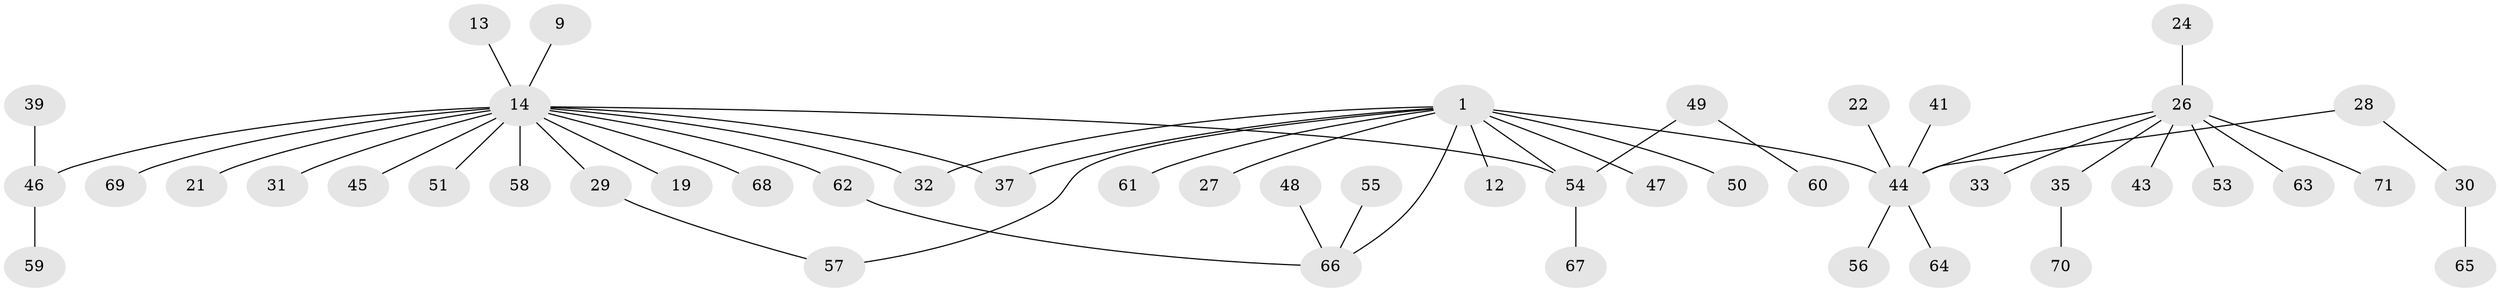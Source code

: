 // original degree distribution, {12: 0.014084507042253521, 3: 0.056338028169014086, 11: 0.014084507042253521, 6: 0.014084507042253521, 1: 0.5352112676056338, 2: 0.29577464788732394, 8: 0.04225352112676056, 5: 0.014084507042253521, 4: 0.014084507042253521}
// Generated by graph-tools (version 1.1) at 2025/50/03/04/25 21:50:30]
// undirected, 49 vertices, 52 edges
graph export_dot {
graph [start="1"]
  node [color=gray90,style=filled];
  1;
  9;
  12;
  13;
  14 [super="+10+5+7"];
  19;
  21;
  22;
  24;
  26 [super="+23"];
  27;
  28;
  29;
  30;
  31;
  32 [super="+2"];
  33;
  35;
  37 [super="+17"];
  39;
  41;
  43;
  44 [super="+8"];
  45;
  46 [super="+18"];
  47;
  48;
  49;
  50;
  51;
  53;
  54 [super="+38+6+25"];
  55;
  56;
  57;
  58 [super="+52"];
  59;
  60;
  61;
  62 [super="+42"];
  63;
  64;
  65;
  66 [super="+15+20"];
  67;
  68;
  69;
  70;
  71 [super="+40"];
  1 -- 12;
  1 -- 27;
  1 -- 44 [weight=2];
  1 -- 47;
  1 -- 50;
  1 -- 54;
  1 -- 57;
  1 -- 61;
  1 -- 32;
  1 -- 66;
  1 -- 37;
  9 -- 14;
  13 -- 14;
  14 -- 19;
  14 -- 29;
  14 -- 31;
  14 -- 51;
  14 -- 58 [weight=2];
  14 -- 69;
  14 -- 32;
  14 -- 68;
  14 -- 37;
  14 -- 45;
  14 -- 21;
  14 -- 62;
  14 -- 54;
  14 -- 46;
  22 -- 44;
  24 -- 26;
  26 -- 35;
  26 -- 33;
  26 -- 71 [weight=2];
  26 -- 43;
  26 -- 44;
  26 -- 53;
  26 -- 63;
  28 -- 30;
  28 -- 44;
  29 -- 57;
  30 -- 65;
  35 -- 70;
  39 -- 46;
  41 -- 44;
  44 -- 64;
  44 -- 56;
  46 -- 59;
  48 -- 66;
  49 -- 60;
  49 -- 54;
  54 -- 67;
  55 -- 66;
  62 -- 66;
}
